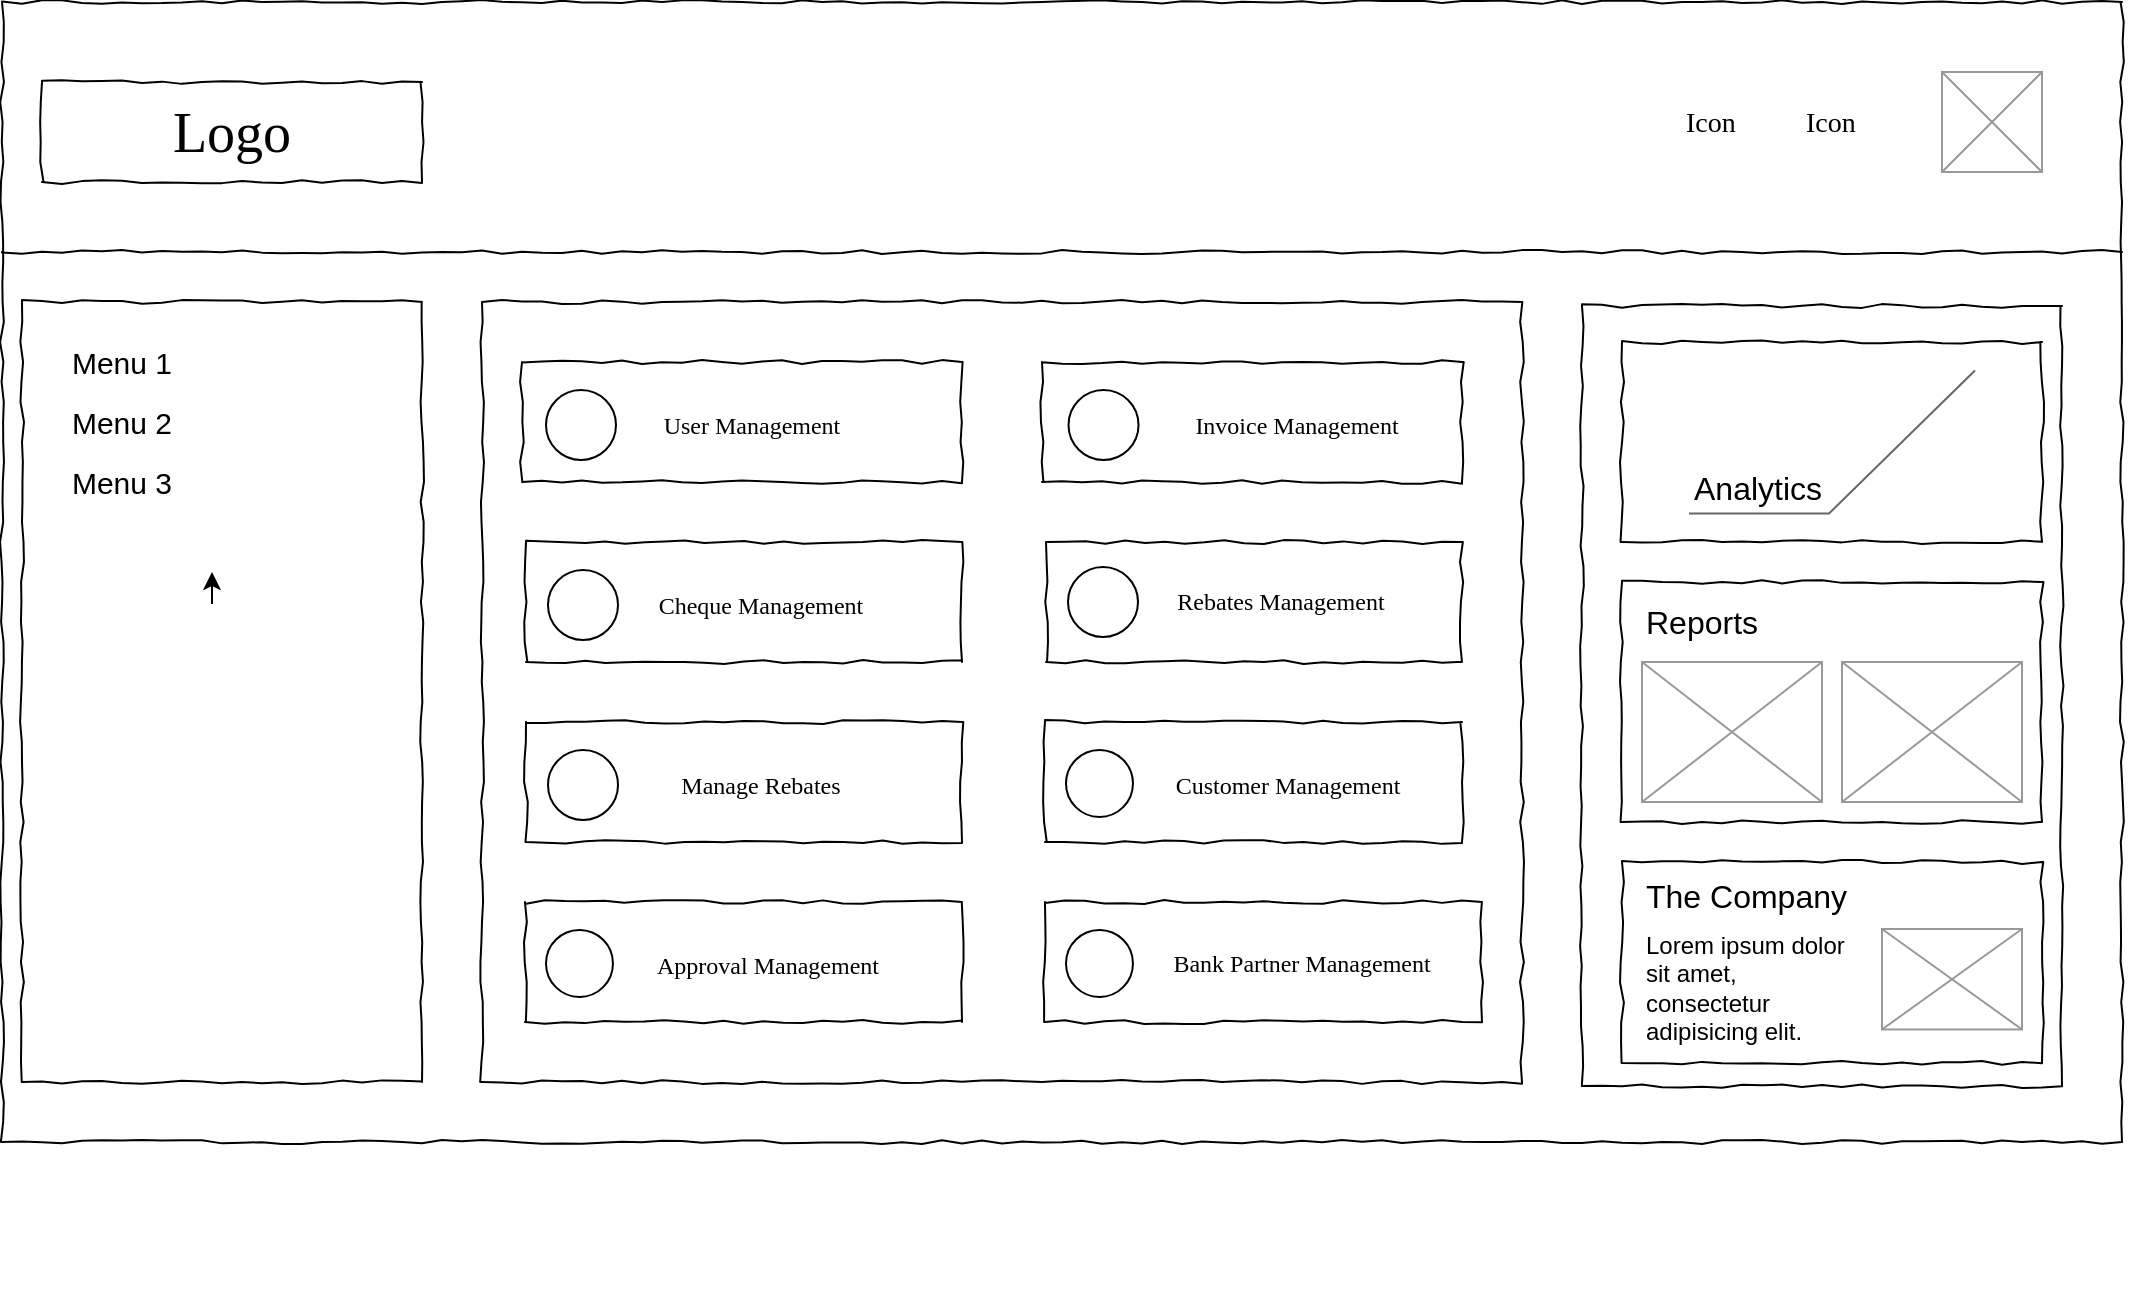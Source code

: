 <mxfile version="13.5.4" type="github" pages="2">
  <diagram name="Invoice" id="03018318-947c-dd8e-b7a3-06fadd420f32">
    <mxGraphModel dx="1221" dy="645" grid="1" gridSize="10" guides="1" tooltips="1" connect="1" arrows="1" fold="1" page="1" pageScale="1" pageWidth="1100" pageHeight="850" background="#ffffff" math="0" shadow="0">
      <root>
        <mxCell id="0" />
        <mxCell id="1" parent="0" />
        <mxCell id="677b7b8949515195-1" value="" style="whiteSpace=wrap;html=1;rounded=0;shadow=0;labelBackgroundColor=none;strokeColor=#000000;strokeWidth=1;fillColor=none;fontFamily=Verdana;fontSize=12;fontColor=#000000;align=center;comic=1;" parent="1" vertex="1">
          <mxGeometry x="20" y="20" width="1060" height="570" as="geometry" />
        </mxCell>
        <mxCell id="677b7b8949515195-2" value="Logo" style="whiteSpace=wrap;html=1;rounded=0;shadow=0;labelBackgroundColor=none;strokeWidth=1;fontFamily=Verdana;fontSize=28;align=center;comic=1;" parent="1" vertex="1">
          <mxGeometry x="40" y="60" width="190" height="50" as="geometry" />
        </mxCell>
        <mxCell id="677b7b8949515195-8" value="" style="whiteSpace=wrap;html=1;rounded=0;shadow=0;labelBackgroundColor=none;strokeWidth=1;fillColor=none;fontFamily=Verdana;fontSize=12;align=center;comic=1;" parent="1" vertex="1">
          <mxGeometry x="30" y="170" width="200" height="390" as="geometry" />
        </mxCell>
        <mxCell id="677b7b8949515195-9" value="" style="line;strokeWidth=1;html=1;rounded=0;shadow=0;labelBackgroundColor=none;fillColor=none;fontFamily=Verdana;fontSize=14;fontColor=#000000;align=center;comic=1;" parent="1" vertex="1">
          <mxGeometry x="20" y="140" width="1060" height="10" as="geometry" />
        </mxCell>
        <mxCell id="677b7b8949515195-26" value="" style="whiteSpace=wrap;html=1;rounded=0;shadow=0;labelBackgroundColor=none;strokeWidth=1;fillColor=none;fontFamily=Verdana;fontSize=12;align=center;comic=1;" parent="1" vertex="1">
          <mxGeometry x="260" y="170" width="520" height="390" as="geometry" />
        </mxCell>
        <mxCell id="677b7b8949515195-28" value="Icon" style="text;html=1;points=[];align=left;verticalAlign=top;spacingTop=-4;fontSize=14;fontFamily=Verdana" parent="1" vertex="1">
          <mxGeometry x="920" y="70" width="170" height="20" as="geometry" />
        </mxCell>
        <mxCell id="6C0aDu97zU6bo5BAWvWG-6" value="" style="edgeStyle=orthogonalEdgeStyle;rounded=0;orthogonalLoop=1;jettySize=auto;html=1;" edge="1" parent="1">
          <mxGeometry relative="1" as="geometry">
            <mxPoint x="125" y="321" as="sourcePoint" />
            <mxPoint x="125" y="305" as="targetPoint" />
          </mxGeometry>
        </mxCell>
        <mxCell id="6C0aDu97zU6bo5BAWvWG-2" value="Icon" style="text;html=1;points=[];align=left;verticalAlign=top;spacingTop=-4;fontSize=14;fontFamily=Verdana" vertex="1" parent="1">
          <mxGeometry x="860" y="70" width="170" height="20" as="geometry" />
        </mxCell>
        <mxCell id="6C0aDu97zU6bo5BAWvWG-17" value="" style="verticalLabelPosition=bottom;shadow=0;dashed=0;align=center;html=1;verticalAlign=top;strokeWidth=1;shape=mxgraph.mockup.graphics.simpleIcon;strokeColor=#999999;fillColor=#ffffff;" vertex="1" parent="1">
          <mxGeometry x="990" y="55" width="50" height="50" as="geometry" />
        </mxCell>
        <mxCell id="1Pz-vUFgm7rJ-cvzT1_4-4" value="" style="group" vertex="1" connectable="0" parent="1">
          <mxGeometry x="280" y="200" width="220" height="60" as="geometry" />
        </mxCell>
        <mxCell id="6C0aDu97zU6bo5BAWvWG-19" value="" style="whiteSpace=wrap;html=1;rounded=0;shadow=0;labelBackgroundColor=none;strokeWidth=1;fillColor=none;fontFamily=Verdana;fontSize=12;align=center;comic=1;" vertex="1" parent="1Pz-vUFgm7rJ-cvzT1_4-4">
          <mxGeometry width="220" height="60" as="geometry" />
        </mxCell>
        <mxCell id="1Pz-vUFgm7rJ-cvzT1_4-2" value="" style="ellipse;whiteSpace=wrap;html=1;aspect=fixed;strokeColor=#000000;" vertex="1" parent="1Pz-vUFgm7rJ-cvzT1_4-4">
          <mxGeometry x="12" y="14" width="35" height="35" as="geometry" />
        </mxCell>
        <mxCell id="1Pz-vUFgm7rJ-cvzT1_4-3" value="&lt;span style=&quot;font-family: &amp;#34;verdana&amp;#34;&quot;&gt;User Management&lt;/span&gt;" style="text;html=1;strokeColor=none;fillColor=none;align=center;verticalAlign=middle;whiteSpace=wrap;rounded=0;" vertex="1" parent="1Pz-vUFgm7rJ-cvzT1_4-4">
          <mxGeometry x="45" y="21.5" width="140" height="20" as="geometry" />
        </mxCell>
        <mxCell id="1Pz-vUFgm7rJ-cvzT1_4-5" value="" style="group" vertex="1" connectable="0" parent="1">
          <mxGeometry x="540" y="200" width="210" height="60" as="geometry" />
        </mxCell>
        <mxCell id="1Pz-vUFgm7rJ-cvzT1_4-6" value="" style="whiteSpace=wrap;html=1;rounded=0;shadow=0;labelBackgroundColor=none;strokeWidth=1;fillColor=none;fontFamily=Verdana;fontSize=12;align=center;comic=1;" vertex="1" parent="1Pz-vUFgm7rJ-cvzT1_4-5">
          <mxGeometry width="210.0" height="60" as="geometry" />
        </mxCell>
        <mxCell id="1Pz-vUFgm7rJ-cvzT1_4-7" value="" style="ellipse;whiteSpace=wrap;html=1;aspect=fixed;strokeColor=#000000;" vertex="1" parent="1Pz-vUFgm7rJ-cvzT1_4-5">
          <mxGeometry x="13.263" y="14" width="35" height="35" as="geometry" />
        </mxCell>
        <mxCell id="1Pz-vUFgm7rJ-cvzT1_4-8" value="&lt;span style=&quot;font-family: &amp;#34;verdana&amp;#34;&quot;&gt;Invoice Management&lt;/span&gt;" style="text;html=1;strokeColor=none;fillColor=none;align=center;verticalAlign=middle;whiteSpace=wrap;rounded=0;" vertex="1" parent="1Pz-vUFgm7rJ-cvzT1_4-5">
          <mxGeometry x="49.737" y="21.5" width="154.737" height="20" as="geometry" />
        </mxCell>
        <mxCell id="1Pz-vUFgm7rJ-cvzT1_4-9" value="" style="group" vertex="1" connectable="0" parent="1">
          <mxGeometry x="270" y="290" width="230" height="60" as="geometry" />
        </mxCell>
        <mxCell id="1Pz-vUFgm7rJ-cvzT1_4-10" value="" style="whiteSpace=wrap;html=1;rounded=0;shadow=0;labelBackgroundColor=none;strokeWidth=1;fillColor=none;fontFamily=Verdana;fontSize=12;align=center;comic=1;" vertex="1" parent="1Pz-vUFgm7rJ-cvzT1_4-9">
          <mxGeometry x="12" width="218" height="60" as="geometry" />
        </mxCell>
        <mxCell id="1Pz-vUFgm7rJ-cvzT1_4-11" value="" style="ellipse;whiteSpace=wrap;html=1;aspect=fixed;strokeColor=#000000;" vertex="1" parent="1Pz-vUFgm7rJ-cvzT1_4-9">
          <mxGeometry x="23" y="14" width="35" height="35" as="geometry" />
        </mxCell>
        <mxCell id="1Pz-vUFgm7rJ-cvzT1_4-12" value="&lt;span style=&quot;font-family: &amp;#34;verdana&amp;#34;&quot;&gt;Cheque Management&lt;/span&gt;" style="text;html=1;strokeColor=none;fillColor=none;align=center;verticalAlign=middle;whiteSpace=wrap;rounded=0;" vertex="1" parent="1Pz-vUFgm7rJ-cvzT1_4-9">
          <mxGeometry x="57" y="21.5" width="145" height="20" as="geometry" />
        </mxCell>
        <mxCell id="1Pz-vUFgm7rJ-cvzT1_4-13" value="" style="group" vertex="1" connectable="0" parent="1">
          <mxGeometry x="480" y="290" width="270" height="60" as="geometry" />
        </mxCell>
        <mxCell id="1Pz-vUFgm7rJ-cvzT1_4-14" value="" style="whiteSpace=wrap;html=1;rounded=0;shadow=0;labelBackgroundColor=none;strokeWidth=1;fillColor=none;fontFamily=Verdana;fontSize=12;align=center;comic=1;" vertex="1" parent="1Pz-vUFgm7rJ-cvzT1_4-13">
          <mxGeometry x="62" width="208" height="60" as="geometry" />
        </mxCell>
        <mxCell id="1Pz-vUFgm7rJ-cvzT1_4-15" value="" style="ellipse;whiteSpace=wrap;html=1;aspect=fixed;strokeColor=#000000;" vertex="1" parent="1">
          <mxGeometry x="553" y="302.5" width="35" height="35" as="geometry" />
        </mxCell>
        <mxCell id="1Pz-vUFgm7rJ-cvzT1_4-16" value="&lt;span style=&quot;font-family: &amp;#34;verdana&amp;#34;&quot;&gt;Rebates Management&lt;/span&gt;" style="text;html=1;strokeColor=none;fillColor=none;align=center;verticalAlign=middle;whiteSpace=wrap;rounded=0;" vertex="1" parent="1">
          <mxGeometry x="587" y="310" width="145" height="20" as="geometry" />
        </mxCell>
        <mxCell id="1Pz-vUFgm7rJ-cvzT1_4-17" value="" style="group" vertex="1" connectable="0" parent="1">
          <mxGeometry x="270" y="380" width="230" height="60" as="geometry" />
        </mxCell>
        <mxCell id="1Pz-vUFgm7rJ-cvzT1_4-18" value="" style="whiteSpace=wrap;html=1;rounded=0;shadow=0;labelBackgroundColor=none;strokeWidth=1;fillColor=none;fontFamily=Verdana;fontSize=12;align=center;comic=1;" vertex="1" parent="1Pz-vUFgm7rJ-cvzT1_4-17">
          <mxGeometry x="12" width="218" height="60" as="geometry" />
        </mxCell>
        <mxCell id="1Pz-vUFgm7rJ-cvzT1_4-19" value="" style="ellipse;whiteSpace=wrap;html=1;aspect=fixed;strokeColor=#000000;" vertex="1" parent="1Pz-vUFgm7rJ-cvzT1_4-17">
          <mxGeometry x="23" y="14" width="35" height="35" as="geometry" />
        </mxCell>
        <mxCell id="1Pz-vUFgm7rJ-cvzT1_4-20" value="&lt;span style=&quot;font-family: &amp;#34;verdana&amp;#34;&quot;&gt;Manage Rebates&lt;/span&gt;" style="text;html=1;strokeColor=none;fillColor=none;align=center;verticalAlign=middle;whiteSpace=wrap;rounded=0;" vertex="1" parent="1Pz-vUFgm7rJ-cvzT1_4-17">
          <mxGeometry x="57" y="21.5" width="145" height="20" as="geometry" />
        </mxCell>
        <mxCell id="1Pz-vUFgm7rJ-cvzT1_4-21" value="" style="group" vertex="1" connectable="0" parent="1">
          <mxGeometry x="530" y="380" width="220" height="60" as="geometry" />
        </mxCell>
        <mxCell id="1Pz-vUFgm7rJ-cvzT1_4-22" value="" style="whiteSpace=wrap;html=1;rounded=0;shadow=0;labelBackgroundColor=none;strokeWidth=1;fillColor=none;fontFamily=Verdana;fontSize=12;align=center;comic=1;" vertex="1" parent="1Pz-vUFgm7rJ-cvzT1_4-21">
          <mxGeometry x="11.478" width="208.522" height="60" as="geometry" />
        </mxCell>
        <mxCell id="1Pz-vUFgm7rJ-cvzT1_4-23" value="" style="ellipse;whiteSpace=wrap;html=1;aspect=fixed;strokeColor=#000000;" vertex="1" parent="1Pz-vUFgm7rJ-cvzT1_4-21">
          <mxGeometry x="22" y="14" width="33.478" height="33.478" as="geometry" />
        </mxCell>
        <mxCell id="1Pz-vUFgm7rJ-cvzT1_4-24" value="&lt;span style=&quot;font-family: &amp;#34;verdana&amp;#34;&quot;&gt;Customer Management&lt;/span&gt;" style="text;html=1;strokeColor=none;fillColor=none;align=center;verticalAlign=middle;whiteSpace=wrap;rounded=0;" vertex="1" parent="1Pz-vUFgm7rJ-cvzT1_4-21">
          <mxGeometry x="60" y="21.5" width="145.65" height="20" as="geometry" />
        </mxCell>
        <mxCell id="1Pz-vUFgm7rJ-cvzT1_4-25" value="" style="group" vertex="1" connectable="0" parent="1">
          <mxGeometry x="270" y="470" width="230" height="60" as="geometry" />
        </mxCell>
        <mxCell id="1Pz-vUFgm7rJ-cvzT1_4-26" value="" style="whiteSpace=wrap;html=1;rounded=0;shadow=0;labelBackgroundColor=none;strokeWidth=1;fillColor=none;fontFamily=Verdana;fontSize=12;align=center;comic=1;" vertex="1" parent="1Pz-vUFgm7rJ-cvzT1_4-25">
          <mxGeometry x="11.48" width="218.52" height="60" as="geometry" />
        </mxCell>
        <mxCell id="1Pz-vUFgm7rJ-cvzT1_4-27" value="" style="ellipse;whiteSpace=wrap;html=1;aspect=fixed;strokeColor=#000000;" vertex="1" parent="1Pz-vUFgm7rJ-cvzT1_4-25">
          <mxGeometry x="22" y="14" width="33.478" height="33.478" as="geometry" />
        </mxCell>
        <mxCell id="1Pz-vUFgm7rJ-cvzT1_4-28" value="&lt;span style=&quot;font-family: &amp;#34;verdana&amp;#34;&quot;&gt;Approval Management&lt;/span&gt;" style="text;html=1;strokeColor=none;fillColor=none;align=center;verticalAlign=middle;whiteSpace=wrap;rounded=0;" vertex="1" parent="1Pz-vUFgm7rJ-cvzT1_4-25">
          <mxGeometry x="60" y="21.5" width="145.65" height="20" as="geometry" />
        </mxCell>
        <mxCell id="1Pz-vUFgm7rJ-cvzT1_4-29" value="" style="group" vertex="1" connectable="0" parent="1">
          <mxGeometry x="530" y="470" width="230" height="60" as="geometry" />
        </mxCell>
        <mxCell id="1Pz-vUFgm7rJ-cvzT1_4-30" value="" style="whiteSpace=wrap;html=1;rounded=0;shadow=0;labelBackgroundColor=none;strokeWidth=1;fillColor=none;fontFamily=Verdana;fontSize=12;align=center;comic=1;" vertex="1" parent="1Pz-vUFgm7rJ-cvzT1_4-29">
          <mxGeometry x="11.48" width="218.52" height="60" as="geometry" />
        </mxCell>
        <mxCell id="1Pz-vUFgm7rJ-cvzT1_4-31" value="" style="ellipse;whiteSpace=wrap;html=1;aspect=fixed;strokeColor=#000000;" vertex="1" parent="1Pz-vUFgm7rJ-cvzT1_4-29">
          <mxGeometry x="22" y="14" width="33.478" height="33.478" as="geometry" />
        </mxCell>
        <mxCell id="1Pz-vUFgm7rJ-cvzT1_4-32" value="&lt;span style=&quot;font-family: &amp;#34;verdana&amp;#34;&quot;&gt;Bank Partner Management&lt;/span&gt;" style="text;html=1;strokeColor=none;fillColor=none;align=center;verticalAlign=middle;whiteSpace=wrap;rounded=0;" vertex="1" parent="1Pz-vUFgm7rJ-cvzT1_4-29">
          <mxGeometry x="50" y="20.74" width="180" height="20" as="geometry" />
        </mxCell>
        <mxCell id="1Pz-vUFgm7rJ-cvzT1_4-33" value="" style="whiteSpace=wrap;html=1;rounded=0;shadow=0;labelBackgroundColor=none;strokeWidth=1;fillColor=none;fontFamily=Verdana;fontSize=12;align=center;comic=1;" vertex="1" parent="1">
          <mxGeometry x="810" y="172" width="240" height="390" as="geometry" />
        </mxCell>
        <mxCell id="1Pz-vUFgm7rJ-cvzT1_4-34" value="Menu 1" style="text;html=1;strokeColor=none;fillColor=none;align=center;verticalAlign=middle;whiteSpace=wrap;rounded=0;fontSize=15;" vertex="1" parent="1">
          <mxGeometry x="40" y="190" width="80" height="20" as="geometry" />
        </mxCell>
        <mxCell id="1Pz-vUFgm7rJ-cvzT1_4-35" value="Menu 2" style="text;html=1;strokeColor=none;fillColor=none;align=center;verticalAlign=middle;whiteSpace=wrap;rounded=0;fontSize=15;" vertex="1" parent="1">
          <mxGeometry x="40" y="220" width="80" height="20" as="geometry" />
        </mxCell>
        <mxCell id="1Pz-vUFgm7rJ-cvzT1_4-37" value="Menu 3" style="text;html=1;strokeColor=none;fillColor=none;align=center;verticalAlign=middle;whiteSpace=wrap;rounded=0;fontSize=15;" vertex="1" parent="1">
          <mxGeometry x="40" y="250" width="80" height="20" as="geometry" />
        </mxCell>
        <mxCell id="1Pz-vUFgm7rJ-cvzT1_4-38" value="" style="group" vertex="1" connectable="0" parent="1">
          <mxGeometry x="830" y="190" width="210" height="484.25" as="geometry" />
        </mxCell>
        <mxCell id="1Pz-vUFgm7rJ-cvzT1_4-39" value="" style="whiteSpace=wrap;html=1;rounded=0;shadow=0;labelBackgroundColor=none;strokeWidth=1;fillColor=none;fontFamily=Verdana;fontSize=12;align=center;comic=1;" vertex="1" parent="1Pz-vUFgm7rJ-cvzT1_4-38">
          <mxGeometry width="210.0" height="100" as="geometry" />
        </mxCell>
        <mxCell id="1Pz-vUFgm7rJ-cvzT1_4-42" value="&lt;font style=&quot;font-size: 16px&quot; color=&quot;#000000&quot;&gt;Analytics&lt;/font&gt;" style="strokeWidth=1;shadow=0;dashed=0;align=center;html=1;shape=mxgraph.mockup.text.callout;linkText=;textSize=17;textColor=#666666;callDir=SW;callStyle=line;fontSize=17;fontColor=#666666;align=left;verticalAlign=bottom;strokeColor=#666666;" vertex="1" parent="1Pz-vUFgm7rJ-cvzT1_4-38">
          <mxGeometry x="33.5" y="14.25" width="143" height="71.5" as="geometry" />
        </mxCell>
        <mxCell id="1Pz-vUFgm7rJ-cvzT1_4-43" value="" style="group" vertex="1" connectable="0" parent="1">
          <mxGeometry x="830" y="310" width="215" height="215" as="geometry" />
        </mxCell>
        <mxCell id="1Pz-vUFgm7rJ-cvzT1_4-44" value="" style="whiteSpace=wrap;html=1;rounded=0;shadow=0;labelBackgroundColor=none;strokeWidth=1;fillColor=none;fontFamily=Verdana;fontSize=12;align=center;comic=1;" vertex="1" parent="1Pz-vUFgm7rJ-cvzT1_4-43">
          <mxGeometry width="210" height="120" as="geometry" />
        </mxCell>
        <mxCell id="1Pz-vUFgm7rJ-cvzT1_4-126" value="" style="verticalLabelPosition=bottom;shadow=0;dashed=0;align=center;html=1;verticalAlign=top;strokeWidth=1;shape=mxgraph.mockup.graphics.simpleIcon;strokeColor=#999999;" vertex="1" parent="1Pz-vUFgm7rJ-cvzT1_4-43">
          <mxGeometry x="10" y="40" width="90" height="70" as="geometry" />
        </mxCell>
        <mxCell id="1Pz-vUFgm7rJ-cvzT1_4-127" value="" style="verticalLabelPosition=bottom;shadow=0;dashed=0;align=center;html=1;verticalAlign=top;strokeWidth=1;shape=mxgraph.mockup.graphics.simpleIcon;strokeColor=#999999;" vertex="1" parent="1Pz-vUFgm7rJ-cvzT1_4-43">
          <mxGeometry x="110" y="40" width="90" height="70" as="geometry" />
        </mxCell>
        <mxCell id="1Pz-vUFgm7rJ-cvzT1_4-128" value="&lt;font style=&quot;font-size: 16px&quot;&gt;Reports&lt;/font&gt;" style="text;html=1;strokeColor=none;fillColor=none;align=center;verticalAlign=middle;whiteSpace=wrap;rounded=0;" vertex="1" parent="1Pz-vUFgm7rJ-cvzT1_4-43">
          <mxGeometry y="10" width="80" height="20" as="geometry" />
        </mxCell>
        <mxCell id="1Pz-vUFgm7rJ-cvzT1_4-131" value="" style="group" vertex="1" connectable="0" parent="1">
          <mxGeometry x="830" y="450" width="260" height="180" as="geometry" />
        </mxCell>
        <mxCell id="1Pz-vUFgm7rJ-cvzT1_4-132" value="" style="whiteSpace=wrap;html=1;rounded=0;shadow=0;labelBackgroundColor=none;strokeWidth=1;fillColor=none;fontFamily=Verdana;fontSize=12;align=center;comic=1;" vertex="1" parent="1Pz-vUFgm7rJ-cvzT1_4-131">
          <mxGeometry width="210" height="100.465" as="geometry" />
        </mxCell>
        <mxCell id="1Pz-vUFgm7rJ-cvzT1_4-134" value="" style="verticalLabelPosition=bottom;shadow=0;dashed=0;align=center;html=1;verticalAlign=top;strokeWidth=1;shape=mxgraph.mockup.graphics.simpleIcon;strokeColor=#999999;" vertex="1" parent="1Pz-vUFgm7rJ-cvzT1_4-131">
          <mxGeometry x="130" y="33.488" width="70" height="50.233" as="geometry" />
        </mxCell>
        <mxCell id="1Pz-vUFgm7rJ-cvzT1_4-135" value="&lt;span style=&quot;font-size: 16px&quot;&gt;The Company&lt;/span&gt;" style="text;html=1;strokeColor=none;fillColor=none;align=left;verticalAlign=middle;whiteSpace=wrap;rounded=0;" vertex="1" parent="1Pz-vUFgm7rJ-cvzT1_4-131">
          <mxGeometry x="10" y="8.372" width="200" height="16.744" as="geometry" />
        </mxCell>
        <mxCell id="1Pz-vUFgm7rJ-cvzT1_4-136" value="Lorem ipsum dolor sit amet, consectetur adipisicing elit." style="text;spacingTop=-5;whiteSpace=wrap;html=1;align=left;fontSize=12;fontFamily=Helvetica;fillColor=none;strokeColor=none;" vertex="1" parent="1Pz-vUFgm7rJ-cvzT1_4-131">
          <mxGeometry x="10" y="33.488" width="110" height="50.233" as="geometry" />
        </mxCell>
      </root>
    </mxGraphModel>
  </diagram>
  <diagram id="9RcxHf2euHuzPn7DjiLM" name="Collection">
    <mxGraphModel dx="1038" dy="548" grid="1" gridSize="10" guides="1" tooltips="1" connect="1" arrows="1" fold="1" page="1" pageScale="1" pageWidth="850" pageHeight="1100" math="0" shadow="0">
      <root>
        <mxCell id="jYbHlTsF3drl6SXuO_eB-0" />
        <mxCell id="jYbHlTsF3drl6SXuO_eB-1" parent="jYbHlTsF3drl6SXuO_eB-0" />
        <mxCell id="_mMf1YG_MSmtvFx_WLt_-0" value="" style="whiteSpace=wrap;html=1;rounded=0;shadow=0;labelBackgroundColor=none;strokeColor=#000000;strokeWidth=1;fillColor=none;fontFamily=Verdana;fontSize=12;fontColor=#000000;align=center;comic=1;" vertex="1" parent="jYbHlTsF3drl6SXuO_eB-1">
          <mxGeometry x="20" y="20" width="1060" height="600" as="geometry" />
        </mxCell>
        <mxCell id="_mMf1YG_MSmtvFx_WLt_-1" value="Logo" style="whiteSpace=wrap;html=1;rounded=0;shadow=0;labelBackgroundColor=none;strokeWidth=1;fontFamily=Verdana;fontSize=28;align=center;comic=1;" vertex="1" parent="jYbHlTsF3drl6SXuO_eB-1">
          <mxGeometry x="40" y="60" width="190" height="50" as="geometry" />
        </mxCell>
        <mxCell id="_mMf1YG_MSmtvFx_WLt_-2" value="" style="whiteSpace=wrap;html=1;rounded=0;shadow=0;labelBackgroundColor=none;strokeWidth=1;fillColor=none;fontFamily=Verdana;fontSize=12;align=center;comic=1;" vertex="1" parent="jYbHlTsF3drl6SXuO_eB-1">
          <mxGeometry x="30" y="170" width="200" height="430" as="geometry" />
        </mxCell>
        <mxCell id="_mMf1YG_MSmtvFx_WLt_-3" value="" style="line;strokeWidth=1;html=1;rounded=0;shadow=0;labelBackgroundColor=none;fillColor=none;fontFamily=Verdana;fontSize=14;fontColor=#000000;align=center;comic=1;" vertex="1" parent="jYbHlTsF3drl6SXuO_eB-1">
          <mxGeometry x="20" y="140" width="1060" height="10" as="geometry" />
        </mxCell>
        <mxCell id="_mMf1YG_MSmtvFx_WLt_-4" value="" style="whiteSpace=wrap;html=1;rounded=0;shadow=0;labelBackgroundColor=none;strokeWidth=1;fillColor=none;fontFamily=Verdana;fontSize=12;align=center;comic=1;" vertex="1" parent="jYbHlTsF3drl6SXuO_eB-1">
          <mxGeometry x="250" y="170" width="820" height="430" as="geometry" />
        </mxCell>
        <mxCell id="_mMf1YG_MSmtvFx_WLt_-5" value="User" style="text;html=1;points=[];align=left;verticalAlign=top;spacingTop=-4;fontSize=14;fontFamily=Verdana" vertex="1" parent="jYbHlTsF3drl6SXuO_eB-1">
          <mxGeometry x="40" y="180" width="170" height="20" as="geometry" />
        </mxCell>
        <mxCell id="_mMf1YG_MSmtvFx_WLt_-6" value="Icon" style="text;html=1;points=[];align=left;verticalAlign=top;spacingTop=-4;fontSize=14;fontFamily=Verdana" vertex="1" parent="jYbHlTsF3drl6SXuO_eB-1">
          <mxGeometry x="920" y="70" width="170" height="20" as="geometry" />
        </mxCell>
        <mxCell id="_mMf1YG_MSmtvFx_WLt_-7" value="" style="edgeStyle=orthogonalEdgeStyle;rounded=0;orthogonalLoop=1;jettySize=auto;html=1;" edge="1" parent="jYbHlTsF3drl6SXuO_eB-1" source="_mMf1YG_MSmtvFx_WLt_-8" target="_mMf1YG_MSmtvFx_WLt_-19">
          <mxGeometry relative="1" as="geometry" />
        </mxCell>
        <mxCell id="_mMf1YG_MSmtvFx_WLt_-8" value="Cheque" style="text;html=1;points=[];align=left;verticalAlign=top;spacingTop=-4;fontSize=14;fontFamily=Verdana" vertex="1" parent="jYbHlTsF3drl6SXuO_eB-1">
          <mxGeometry x="40" y="321" width="170" height="20" as="geometry" />
        </mxCell>
        <mxCell id="_mMf1YG_MSmtvFx_WLt_-9" value="Rebates" style="text;html=1;points=[];align=left;verticalAlign=top;spacingTop=-4;fontSize=14;fontFamily=Verdana" vertex="1" parent="jYbHlTsF3drl6SXuO_eB-1">
          <mxGeometry x="40" y="357" width="170" height="20" as="geometry" />
        </mxCell>
        <mxCell id="_mMf1YG_MSmtvFx_WLt_-10" value="Bank Partner" style="text;html=1;points=[];align=left;verticalAlign=top;spacingTop=-4;fontSize=14;fontFamily=Verdana" vertex="1" parent="jYbHlTsF3drl6SXuO_eB-1">
          <mxGeometry x="40" y="464" width="170" height="20" as="geometry" />
        </mxCell>
        <mxCell id="_mMf1YG_MSmtvFx_WLt_-11" value="Report" style="text;html=1;points=[];align=left;verticalAlign=top;spacingTop=-4;fontSize=14;fontFamily=Verdana" vertex="1" parent="jYbHlTsF3drl6SXuO_eB-1">
          <mxGeometry x="40" y="500" width="170" height="20" as="geometry" />
        </mxCell>
        <mxCell id="_mMf1YG_MSmtvFx_WLt_-12" value="Analytics" style="text;html=1;points=[];align=left;verticalAlign=top;spacingTop=-4;fontSize=14;fontFamily=Verdana" vertex="1" parent="jYbHlTsF3drl6SXuO_eB-1">
          <mxGeometry x="40" y="536" width="170" height="20" as="geometry" />
        </mxCell>
        <mxCell id="_mMf1YG_MSmtvFx_WLt_-13" value="The Company" style="text;html=1;points=[];align=left;verticalAlign=top;spacingTop=-4;fontSize=14;fontFamily=Verdana" vertex="1" parent="jYbHlTsF3drl6SXuO_eB-1">
          <mxGeometry x="40" y="571" width="170" height="20" as="geometry" />
        </mxCell>
        <mxCell id="_mMf1YG_MSmtvFx_WLt_-14" value="Customer&amp;nbsp;" style="text;html=1;points=[];align=left;verticalAlign=top;spacingTop=-4;fontSize=14;fontFamily=Verdana" vertex="1" parent="jYbHlTsF3drl6SXuO_eB-1">
          <mxGeometry x="40" y="393" width="170" height="20" as="geometry" />
        </mxCell>
        <mxCell id="_mMf1YG_MSmtvFx_WLt_-15" value="Approval" style="text;html=1;points=[];align=left;verticalAlign=top;spacingTop=-4;fontSize=14;fontFamily=Verdana" vertex="1" parent="jYbHlTsF3drl6SXuO_eB-1">
          <mxGeometry x="40" y="429" width="170" height="20" as="geometry" />
        </mxCell>
        <mxCell id="_mMf1YG_MSmtvFx_WLt_-16" value="Icon" style="text;html=1;points=[];align=left;verticalAlign=top;spacingTop=-4;fontSize=14;fontFamily=Verdana" vertex="1" parent="jYbHlTsF3drl6SXuO_eB-1">
          <mxGeometry x="860" y="70" width="170" height="20" as="geometry" />
        </mxCell>
        <mxCell id="_mMf1YG_MSmtvFx_WLt_-17" value="Invoice" style="text;html=1;points=[];align=left;verticalAlign=top;spacingTop=-4;fontSize=14;fontFamily=Verdana;strokeColor=#000000;" vertex="1" parent="jYbHlTsF3drl6SXuO_eB-1">
          <mxGeometry x="40" y="215" width="170" height="20" as="geometry" />
        </mxCell>
        <mxCell id="_mMf1YG_MSmtvFx_WLt_-18" value="Collection" style="text;html=1;points=[];align=left;verticalAlign=top;spacingTop=-4;fontSize=14;fontFamily=Verdana" vertex="1" parent="jYbHlTsF3drl6SXuO_eB-1">
          <mxGeometry x="40" y="250" width="170" height="20" as="geometry" />
        </mxCell>
        <mxCell id="_mMf1YG_MSmtvFx_WLt_-19" value="Payment&lt;span style=&quot;color: rgba(0 , 0 , 0 , 0) ; font-family: monospace ; font-size: 0px&quot;&gt;%3CmxGraphModel%3E%3Croot%3E%3CmxCell%20id%3D%220%22%2F%3E%3CmxCell%20id%3D%221%22%20parent%3D%220%22%2F%3E%3CmxCell%20id%3D%222%22%20value%3D%22Collection%22%20style%3D%22text%3Bhtml%3D1%3Bpoints%3D%5B%5D%3Balign%3Dleft%3BverticalAlign%3Dtop%3BspacingTop%3D-4%3BfontSize%3D14%3BfontFamily%3DVerdana%22%20vertex%3D%221%22%20parent%3D%221%22%3E%3CmxGeometry%20x%3D%2240%22%20y%3D%22240%22%20width%3D%22170%22%20height%3D%2220%22%20as%3D%22geometry%22%2F%3E%3C%2FmxCell%3E%3C%2Froot%3E%3C%2FmxGraphModel%3E&lt;/span&gt;" style="text;html=1;points=[];align=left;verticalAlign=top;spacingTop=-4;fontSize=14;fontFamily=Verdana" vertex="1" parent="jYbHlTsF3drl6SXuO_eB-1">
          <mxGeometry x="40" y="285" width="170" height="20" as="geometry" />
        </mxCell>
        <mxCell id="_mMf1YG_MSmtvFx_WLt_-20" value="" style="verticalLabelPosition=bottom;shadow=0;dashed=0;align=center;html=1;verticalAlign=top;strokeWidth=1;shape=mxgraph.mockup.graphics.simpleIcon;strokeColor=#999999;fillColor=#ffffff;" vertex="1" parent="jYbHlTsF3drl6SXuO_eB-1">
          <mxGeometry x="990" y="55" width="50" height="50" as="geometry" />
        </mxCell>
        <mxCell id="_mMf1YG_MSmtvFx_WLt_-21" value="" style="whiteSpace=wrap;html=1;rounded=0;shadow=0;labelBackgroundColor=none;strokeWidth=1;fillColor=none;fontFamily=Verdana;fontSize=12;align=center;comic=1;" vertex="1" parent="jYbHlTsF3drl6SXuO_eB-1">
          <mxGeometry x="280" y="187" width="760" height="383" as="geometry" />
        </mxCell>
        <mxCell id="_mMf1YG_MSmtvFx_WLt_-24" value="&lt;b&gt;Create&lt;/b&gt;" style="rounded=1;whiteSpace=wrap;html=1;strokeColor=#000000;" vertex="1" parent="jYbHlTsF3drl6SXuO_eB-1">
          <mxGeometry x="305" y="210" width="125" height="40" as="geometry" />
        </mxCell>
      </root>
    </mxGraphModel>
  </diagram>
</mxfile>
